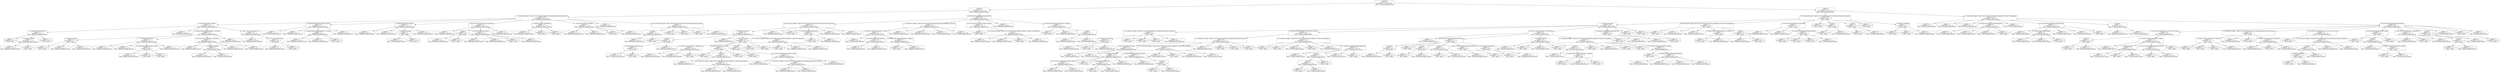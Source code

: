 digraph "дерево решений" {
	node [shape=box style=rounded]
	node1 [label="2. Возраст
samples = 555
distribution = [179, 189, 187]
label = злокачественная опухоль"]
	node2 [label="2. Возраст
samples = 225
distribution = [52, 20, 153]
label = доброкачественная опухоль"]
	node1 -> node2
	node3 [label="17. В течение последних 7 дней, как часто Вы практиковали умеренные физические нагрузки?
samples = 136
distribution = [23, 5, 108]
label = доброкачественная опухоль"]
	node2 -> node3
	node4 [label="29. Каков тип Вашего питания?
samples = 56
distribution = [10, 3, 43]
label = доброкачественная опухоль"]
	node3 -> node4
	node5 [label="5. В какой семье Вы выросли?
samples = 9
distribution = [3, 0, 6]
label = доброкачественная опухоль"]
	node4 -> node5
	node6 [label="samples = 1
distribution = [1, 0, 0]
label = норма"]
	node5 -> node6
	node7 [label="31. Количество родов
samples = 7
distribution = [1, 0, 6]
label = доброкачественная опухоль"]
	node5 -> node7
	node8 [label="samples = 6
distribution = [0, 0, 6]
label = доброкачественная опухоль"]
	node7 -> node8
	node9 [label="samples = 1
distribution = [1, 0, 0]
label = норма"]
	node7 -> node9
	node10 [label="samples = 1
distribution = [1, 0, 0]
label = норма"]
	node5 -> node10
	node11 [label="samples = 2
distribution = [0, 0, 2]
label = доброкачественная опухоль"]
	node4 -> node11
	node12 [label="13. Каковы Ваши взаимоотношения с соседями?
samples = 20
distribution = [5, 3, 12]
label = доброкачественная опухоль"]
	node4 -> node12
	node13 [label="31. Количество родов
samples = 3
distribution = [1, 1, 1]
label = норма"]
	node12 -> node13
	node14 [label="samples = 1
distribution = [1, 0, 0]
label = норма"]
	node13 -> node14
	node15 [label="samples = 1
distribution = [0, 0, 1]
label = доброкачественная опухоль"]
	node13 -> node15
	node16 [label="samples = 1
distribution = [0, 1, 0]
label = злокачественная опухоль"]
	node13 -> node16
	node17 [label="3. Семейное положение
samples = 9
distribution = [4, 0, 5]
label = доброкачественная опухоль"]
	node12 -> node17
	node18 [label="samples = 2
distribution = [0, 0, 2]
label = доброкачественная опухоль"]
	node17 -> node18
	node19 [label="samples = 1
distribution = [0, 0, 1]
label = доброкачественная опухоль"]
	node17 -> node19
	node20 [label="28. Каковы Ваши предпочтения в пище?
samples = 5
distribution = [4, 0, 1]
label = норма"]
	node17 -> node20
	node21 [label="samples = 1
distribution = [0, 0, 1]
label = доброкачественная опухоль"]
	node20 -> node21
	node22 [label="samples = 3
distribution = [3, 0, 0]
label = норма"]
	node20 -> node22
	node23 [label="samples = 1
distribution = [1, 0, 0]
label = норма"]
	node20 -> node23
	node24 [label="samples = 1
distribution = [0, 0, 1]
label = доброкачественная опухоль"]
	node17 -> node24
	node25 [label="14. Как часто Вы встречаетесь с друзьями?
samples = 7
distribution = [0, 2, 5]
label = доброкачественная опухоль"]
	node12 -> node25
	node26 [label="samples = 3
distribution = [0, 0, 3]
label = доброкачественная опухоль"]
	node25 -> node26
	node27 [label="3. Семейное положение
samples = 2
distribution = [0, 1, 1]
label = злокачественная опухоль"]
	node25 -> node27
	node28 [label="samples = 1
distribution = [0, 0, 1]
label = доброкачественная опухоль"]
	node27 -> node28
	node29 [label="samples = 1
distribution = [0, 1, 0]
label = злокачественная опухоль"]
	node27 -> node29
	node30 [label="samples = 1
distribution = [0, 0, 1]
label = доброкачественная опухоль"]
	node25 -> node30
	node31 [label="samples = 1
distribution = [0, 1, 0]
label = злокачественная опухоль"]
	node25 -> node31
	node32 [label="samples = 1
distribution = [0, 0, 1]
label = доброкачественная опухоль"]
	node12 -> node32
	node33 [label="pre20. Есть ответ на вопрос 20?
samples = 25
distribution = [2, 0, 23]
label = доброкачественная опухоль"]
	node4 -> node33
	node34 [label="samples = 21
distribution = [0, 0, 21]
label = доброкачественная опухоль"]
	node33 -> node34
	node35 [label="8. Есть ли у Вас дети (да/нет)?
samples = 4
distribution = [2, 0, 2]
label = норма"]
	node33 -> node35
	node36 [label="samples = 2
distribution = [0, 0, 2]
label = доброкачественная опухоль"]
	node35 -> node36
	node37 [label="samples = 2
distribution = [2, 0, 0]
label = норма"]
	node35 -> node37
	node38 [label="12. Сколько человек живут вместе с Вами?
samples = 15
distribution = [1, 1, 13]
label = доброкачественная опухоль"]
	node3 -> node38
	node39 [label="samples = 1
distribution = [0, 1, 0]
label = злокачественная опухоль"]
	node38 -> node39
	node40 [label="samples = 1
distribution = [0, 0, 1]
label = доброкачественная опухоль"]
	node38 -> node40
	node41 [label="13. Каковы Ваши взаимоотношения с соседями?
samples = 9
distribution = [1, 0, 8]
label = доброкачественная опухоль"]
	node38 -> node41
	node42 [label="samples = 3
distribution = [0, 0, 3]
label = доброкачественная опухоль"]
	node41 -> node42
	node43 [label="samples = 5
distribution = [0, 0, 5]
label = доброкачественная опухоль"]
	node41 -> node43
	node44 [label="samples = 1
distribution = [1, 0, 0]
label = норма"]
	node41 -> node44
	node45 [label="samples = 4
distribution = [0, 0, 4]
label = доброкачественная опухоль"]
	node38 -> node45
	node46 [label="29. Каков тип Вашего питания?
samples = 16
distribution = [1, 1, 14]
label = доброкачественная опухоль"]
	node3 -> node46
	node47 [label="samples = 2
distribution = [0, 0, 2]
label = доброкачественная опухоль"]
	node46 -> node47
	node48 [label="samples = 1
distribution = [0, 0, 1]
label = доброкачественная опухоль"]
	node46 -> node48
	node49 [label="3. Семейное положение
samples = 2
distribution = [1, 1, 0]
label = норма"]
	node46 -> node49
	node50 [label="samples = 1
distribution = [0, 1, 0]
label = злокачественная опухоль"]
	node49 -> node50
	node51 [label="samples = 1
distribution = [1, 0, 0]
label = норма"]
	node49 -> node51
	node52 [label="samples = 11
distribution = [0, 0, 11]
label = доброкачественная опухоль"]
	node46 -> node52
	node53 [label="14. Как часто Вы встречаетесь с друзьями?
samples = 16
distribution = [4, 0, 12]
label = доброкачественная опухоль"]
	node3 -> node53
	node54 [label="samples = 3
distribution = [0, 0, 3]
label = доброкачественная опухоль"]
	node53 -> node54
	node55 [label="2. Возраст
samples = 4
distribution = [3, 0, 1]
label = норма"]
	node53 -> node55
	node56 [label="samples = 1
distribution = [0, 0, 1]
label = доброкачественная опухоль"]
	node55 -> node56
	node57 [label="samples = 3
distribution = [3, 0, 0]
label = норма"]
	node55 -> node57
	node58 [label="29. Каков тип Вашего питания?
samples = 4
distribution = [1, 0, 3]
label = доброкачественная опухоль"]
	node53 -> node58
	node59 [label="samples = 1
distribution = [0, 0, 1]
label = доброкачественная опухоль"]
	node58 -> node59
	node60 [label="samples = 1
distribution = [0, 0, 1]
label = доброкачественная опухоль"]
	node58 -> node60
	node61 [label="samples = 1
distribution = [1, 0, 0]
label = норма"]
	node58 -> node61
	node62 [label="samples = 1
distribution = [0, 0, 1]
label = доброкачественная опухоль"]
	node58 -> node62
	node63 [label="samples = 5
distribution = [0, 0, 5]
label = доброкачественная опухоль"]
	node53 -> node63
	node64 [label="19. Уровень Вашего образования?
samples = 11
distribution = [2, 0, 9]
label = доброкачественная опухоль"]
	node3 -> node64
	node65 [label="samples = 9
distribution = [0, 0, 9]
label = доброкачественная опухоль"]
	node64 -> node65
	node66 [label="samples = 1
distribution = [1, 0, 0]
label = норма"]
	node64 -> node66
	node67 [label="samples = 1
distribution = [1, 0, 0]
label = норма"]
	node64 -> node67
	node68 [label="29. Каков тип Вашего питания?
samples = 6
distribution = [1, 0, 5]
label = доброкачественная опухоль"]
	node3 -> node68
	node69 [label="samples = 2
distribution = [0, 0, 2]
label = доброкачественная опухоль"]
	node68 -> node69
	node70 [label="samples = 1
distribution = [0, 0, 1]
label = доброкачественная опухоль"]
	node68 -> node70
	node71 [label="samples = 1
distribution = [1, 0, 0]
label = норма"]
	node68 -> node71
	node72 [label="samples = 2
distribution = [0, 0, 2]
label = доброкачественная опухоль"]
	node68 -> node72
	node73 [label="samples = 5
distribution = [0, 0, 5]
label = доброкачественная опухоль"]
	node3 -> node73
	node74 [label="16. В течение последних 7 дней, как часто Вы практиковали тяжелые физические нагрузки?
samples = 11
distribution = [4, 0, 7]
label = доброкачественная опухоль"]
	node3 -> node74
	node75 [label="2. Возраст
samples = 4
distribution = [1, 0, 3]
label = доброкачественная опухоль"]
	node74 -> node75
	node76 [label="samples = 3
distribution = [0, 0, 3]
label = доброкачественная опухоль"]
	node75 -> node76
	node77 [label="samples = 1
distribution = [1, 0, 0]
label = норма"]
	node75 -> node77
	node78 [label="samples = 1
distribution = [1, 0, 0]
label = норма"]
	node74 -> node78
	node79 [label="samples = 1
distribution = [1, 0, 0]
label = норма"]
	node74 -> node79
	node80 [label="samples = 1
distribution = [1, 0, 0]
label = норма"]
	node74 -> node80
	node81 [label="samples = 4
distribution = [0, 0, 4]
label = доброкачественная опухоль"]
	node74 -> node81
	node82 [label="32. Количество прерванных беременностей
samples = 89
distribution = [29, 15, 45]
label = доброкачественная опухоль"]
	node2 -> node82
	node83 [label="16. В течение последних 7 дней, как часто Вы практиковали тяжелые физические нагрузки?
samples = 54
distribution = [22, 5, 27]
label = доброкачественная опухоль"]
	node82 -> node83
	node84 [label="3. Семейное положение
samples = 41
distribution = [15, 5, 21]
label = доброкачественная опухоль"]
	node83 -> node84
	node85 [label="2. Возраст
samples = 7
distribution = [4, 1, 2]
label = норма"]
	node84 -> node85
	node86 [label="5. В какой семье Вы выросли?
samples = 5
distribution = [4, 1, 0]
label = норма"]
	node85 -> node86
	node87 [label="samples = 1
distribution = [0, 1, 0]
label = злокачественная опухоль"]
	node86 -> node87
	node88 [label="samples = 4
distribution = [4, 0, 0]
label = норма"]
	node86 -> node88
	node89 [label="samples = 2
distribution = [0, 0, 2]
label = доброкачественная опухоль"]
	node85 -> node89
	node90 [label="samples = 6
distribution = [0, 0, 6]
label = доброкачественная опухоль"]
	node84 -> node90
	node91 [label="31. Количество родов
samples = 23
distribution = [10, 4, 9]
label = норма"]
	node84 -> node91
	node92 [label="14. Как часто Вы встречаетесь с друзьями?
samples = 5
distribution = [1, 0, 4]
label = доброкачественная опухоль"]
	node91 -> node92
	node93 [label="samples = 3
distribution = [0, 0, 3]
label = доброкачественная опухоль"]
	node92 -> node93
	node94 [label="samples = 1
distribution = [0, 0, 1]
label = доброкачественная опухоль"]
	node92 -> node94
	node95 [label="samples = 1
distribution = [1, 0, 0]
label = норма"]
	node92 -> node95
	node96 [label="29. Каков тип Вашего питания?
samples = 7
distribution = [3, 2, 2]
label = норма"]
	node91 -> node96
	node97 [label="samples = 1
distribution = [1, 0, 0]
label = норма"]
	node96 -> node97
	node98 [label="2. Возраст
samples = 4
distribution = [0, 2, 2]
label = злокачественная опухоль"]
	node96 -> node98
	node99 [label="samples = 1
distribution = [0, 0, 1]
label = доброкачественная опухоль"]
	node98 -> node99
	node100 [label="18. В течение последних 7 дней, как часто Вы ходили пешком минимум 10 минут без перерыва?
samples = 3
distribution = [0, 2, 1]
label = злокачественная опухоль"]
	node98 -> node100
	node101 [label="samples = 1
distribution = [0, 0, 1]
label = доброкачественная опухоль"]
	node100 -> node101
	node102 [label="samples = 2
distribution = [0, 2, 0]
label = злокачественная опухоль"]
	node100 -> node102
	node103 [label="samples = 2
distribution = [2, 0, 0]
label = норма"]
	node96 -> node103
	node104 [label="2. Возраст
samples = 8
distribution = [3, 2, 3]
label = норма"]
	node91 -> node104
	node105 [label="samples = 3
distribution = [3, 0, 0]
label = норма"]
	node104 -> node105
	node106 [label="12. Сколько человек живут вместе с Вами?
samples = 5
distribution = [0, 2, 3]
label = доброкачественная опухоль"]
	node104 -> node106
	node107 [label="samples = 1
distribution = [0, 1, 0]
label = злокачественная опухоль"]
	node106 -> node107
	node108 [label="17. В течение последних 7 дней, как часто Вы практиковали умеренные физические нагрузки?
samples = 2
distribution = [0, 1, 1]
label = злокачественная опухоль"]
	node106 -> node108
	node109 [label="samples = 1
distribution = [0, 0, 1]
label = доброкачественная опухоль"]
	node108 -> node109
	node110 [label="samples = 1
distribution = [0, 1, 0]
label = злокачественная опухоль"]
	node108 -> node110
	node111 [label="samples = 2
distribution = [0, 0, 2]
label = доброкачественная опухоль"]
	node106 -> node111
	node112 [label="samples = 2
distribution = [2, 0, 0]
label = норма"]
	node91 -> node112
	node113 [label="samples = 1
distribution = [1, 0, 0]
label = норма"]
	node91 -> node113
	node114 [label="18. В течение последних 7 дней, как часто Вы ходили пешком минимум 10 минут без перерыва?
samples = 5
distribution = [1, 0, 4]
label = доброкачественная опухоль"]
	node84 -> node114
	node115 [label="samples = 1
distribution = [1, 0, 0]
label = норма"]
	node114 -> node115
	node116 [label="samples = 1
distribution = [0, 0, 1]
label = доброкачественная опухоль"]
	node114 -> node116
	node117 [label="samples = 3
distribution = [0, 0, 3]
label = доброкачественная опухоль"]
	node114 -> node117
	node118 [label="samples = 2
distribution = [0, 0, 2]
label = доброкачественная опухоль"]
	node83 -> node118
	node119 [label="samples = 5
distribution = [5, 0, 0]
label = норма"]
	node83 -> node119
	node120 [label="19. Уровень Вашего образования?
samples = 3
distribution = [2, 0, 1]
label = норма"]
	node83 -> node120
	node121 [label="samples = 2
distribution = [2, 0, 0]
label = норма"]
	node120 -> node121
	node122 [label="samples = 1
distribution = [0, 0, 1]
label = доброкачественная опухоль"]
	node120 -> node122
	node123 [label="samples = 1
distribution = [0, 0, 1]
label = доброкачественная опухоль"]
	node83 -> node123
	node124 [label="samples = 2
distribution = [0, 0, 2]
label = доброкачественная опухоль"]
	node83 -> node124
	node125 [label="17. В течение последних 7 дней, как часто Вы практиковали умеренные физические нагрузки?
samples = 18
distribution = [1, 8, 9]
label = доброкачественная опухоль"]
	node82 -> node125
	node126 [label="12. Сколько человек живут вместе с Вами?
samples = 9
distribution = [1, 5, 3]
label = злокачественная опухоль"]
	node125 -> node126
	node127 [label="samples = 1
distribution = [0, 1, 0]
label = злокачественная опухоль"]
	node126 -> node127
	node128 [label="19. Уровень Вашего образования?
samples = 5
distribution = [0, 4, 1]
label = злокачественная опухоль"]
	node126 -> node128
	node129 [label="samples = 4
distribution = [0, 4, 0]
label = злокачественная опухоль"]
	node128 -> node129
	node130 [label="samples = 1
distribution = [0, 0, 1]
label = доброкачественная опухоль"]
	node128 -> node130
	node131 [label="13. Каковы Ваши взаимоотношения с соседями?
samples = 3
distribution = [1, 0, 2]
label = доброкачественная опухоль"]
	node126 -> node131
	node132 [label="samples = 1
distribution = [1, 0, 0]
label = норма"]
	node131 -> node132
	node133 [label="samples = 2
distribution = [0, 0, 2]
label = доброкачественная опухоль"]
	node131 -> node133
	node134 [label="samples = 1
distribution = [0, 0, 1]
label = доброкачественная опухоль"]
	node125 -> node134
	node135 [label="samples = 5
distribution = [0, 0, 5]
label = доброкачественная опухоль"]
	node125 -> node135
	node136 [label="samples = 2
distribution = [0, 2, 0]
label = злокачественная опухоль"]
	node125 -> node136
	node137 [label="samples = 1
distribution = [0, 1, 0]
label = злокачественная опухоль"]
	node125 -> node137
	node138 [label="15. Есть ли у Вас домашние питомцы (да/нет)?
samples = 11
distribution = [5, 0, 6]
label = доброкачественная опухоль"]
	node82 -> node138
	node139 [label="samples = 4
distribution = [4, 0, 0]
label = норма"]
	node138 -> node139
	node140 [label="18. В течение последних 7 дней, как часто Вы ходили пешком минимум 10 минут без перерыва?
samples = 7
distribution = [1, 0, 6]
label = доброкачественная опухоль"]
	node138 -> node140
	node141 [label="samples = 1
distribution = [0, 0, 1]
label = доброкачественная опухоль"]
	node140 -> node141
	node142 [label="samples = 1
distribution = [0, 0, 1]
label = доброкачественная опухоль"]
	node140 -> node142
	node143 [label="samples = 1
distribution = [1, 0, 0]
label = норма"]
	node140 -> node143
	node144 [label="samples = 4
distribution = [0, 0, 4]
label = доброкачественная опухоль"]
	node140 -> node144
	node145 [label="samples = 1
distribution = [0, 0, 1]
label = доброкачественная опухоль"]
	node82 -> node145
	node146 [label="13. Каковы Ваши взаимоотношения с соседями?
samples = 5
distribution = [1, 2, 2]
label = злокачественная опухоль"]
	node82 -> node146
	node147 [label="samples = 1
distribution = [1, 0, 0]
label = норма"]
	node146 -> node147
	node148 [label="samples = 1
distribution = [0, 0, 1]
label = доброкачественная опухоль"]
	node146 -> node148
	node149 [label="2. Возраст
samples = 3
distribution = [0, 2, 1]
label = злокачественная опухоль"]
	node146 -> node149
	node150 [label="samples = 1
distribution = [0, 0, 1]
label = доброкачественная опухоль"]
	node149 -> node150
	node151 [label="samples = 2
distribution = [0, 2, 0]
label = злокачественная опухоль"]
	node149 -> node151
	node152 [label="2. Возраст
samples = 330
distribution = [127, 169, 34]
label = злокачественная опухоль"]
	node1 -> node152
	node153 [label="16. В течение последних 7 дней, как часто Вы практиковали тяжелые физические нагрузки?
samples = 195
distribution = [88, 76, 31]
label = норма"]
	node152 -> node153
	node154 [label="31. Количество родов
samples = 156
distribution = [62, 70, 24]
label = злокачественная опухоль"]
	node153 -> node154
	node155 [label="17. В течение последних 7 дней, как часто Вы практиковали умеренные физические нагрузки?
samples = 14
distribution = [9, 0, 5]
label = норма"]
	node154 -> node155
	node156 [label="3. Семейное положение
samples = 6
distribution = [4, 0, 2]
label = норма"]
	node155 -> node156
	node157 [label="samples = 1
distribution = [0, 0, 1]
label = доброкачественная опухоль"]
	node156 -> node157
	node158 [label="samples = 4
distribution = [4, 0, 0]
label = норма"]
	node156 -> node158
	node159 [label="samples = 1
distribution = [0, 0, 1]
label = доброкачественная опухоль"]
	node156 -> node159
	node160 [label="samples = 1
distribution = [1, 0, 0]
label = норма"]
	node155 -> node160
	node161 [label="samples = 2
distribution = [2, 0, 0]
label = норма"]
	node155 -> node161
	node162 [label="samples = 2
distribution = [2, 0, 0]
label = норма"]
	node155 -> node162
	node163 [label="samples = 3
distribution = [0, 0, 3]
label = доброкачественная опухоль"]
	node155 -> node163
	node164 [label="22. Как долго Вы проживаете в этом месте (в годах)?
samples = 68
distribution = [18, 36, 14]
label = злокачественная опухоль"]
	node154 -> node164
	node165 [label="17. В течение последних 7 дней, как часто Вы практиковали умеренные физические нагрузки?
samples = 36
distribution = [10, 13, 13]
label = злокачественная опухоль"]
	node164 -> node165
	node166 [label="29. Каков тип Вашего питания?
samples = 24
distribution = [3, 10, 11]
label = доброкачественная опухоль"]
	node165 -> node166
	node167 [label="samples = 5
distribution = [0, 5, 0]
label = злокачественная опухоль"]
	node166 -> node167
	node168 [label="samples = 1
distribution = [0, 1, 0]
label = злокачественная опухоль"]
	node166 -> node168
	node169 [label="3. Семейное положение
samples = 13
distribution = [2, 3, 8]
label = доброкачественная опухоль"]
	node166 -> node169
	node170 [label="15. Есть ли у Вас домашние питомцы (да/нет)?
samples = 3
distribution = [0, 1, 2]
label = доброкачественная опухоль"]
	node169 -> node170
	node171 [label="samples = 2
distribution = [0, 0, 2]
label = доброкачественная опухоль"]
	node170 -> node171
	node172 [label="samples = 1
distribution = [0, 1, 0]
label = злокачественная опухоль"]
	node170 -> node172
	node173 [label="samples = 1
distribution = [1, 0, 0]
label = норма"]
	node169 -> node173
	node174 [label="5. В какой семье Вы выросли?
samples = 3
distribution = [1, 2, 0]
label = злокачественная опухоль"]
	node169 -> node174
	node175 [label="samples = 1
distribution = [1, 0, 0]
label = норма"]
	node174 -> node175
	node176 [label="samples = 2
distribution = [0, 2, 0]
label = злокачественная опухоль"]
	node174 -> node176
	node177 [label="samples = 6
distribution = [0, 0, 6]
label = доброкачественная опухоль"]
	node169 -> node177
	node178 [label="28. Каковы Ваши предпочтения в пище?
samples = 5
distribution = [1, 1, 3]
label = доброкачественная опухоль"]
	node166 -> node178
	node179 [label="samples = 3
distribution = [0, 0, 3]
label = доброкачественная опухоль"]
	node178 -> node179
	node180 [label="2. Возраст
samples = 2
distribution = [1, 1, 0]
label = норма"]
	node178 -> node180
	node181 [label="samples = 1
distribution = [1, 0, 0]
label = норма"]
	node180 -> node181
	node182 [label="samples = 1
distribution = [0, 1, 0]
label = злокачественная опухоль"]
	node180 -> node182
	node183 [label="18. В течение последних 7 дней, как часто Вы ходили пешком минимум 10 минут без перерыва?
samples = 5
distribution = [1, 3, 1]
label = злокачественная опухоль"]
	node165 -> node183
	node184 [label="samples = 1
distribution = [0, 1, 0]
label = злокачественная опухоль"]
	node183 -> node184
	node185 [label="samples = 1
distribution = [1, 0, 0]
label = норма"]
	node183 -> node185
	node186 [label="samples = 1
distribution = [0, 0, 1]
label = доброкачественная опухоль"]
	node183 -> node186
	node187 [label="samples = 2
distribution = [0, 2, 0]
label = злокачественная опухоль"]
	node183 -> node187
	node188 [label="samples = 1
distribution = [0, 0, 1]
label = доброкачественная опухоль"]
	node165 -> node188
	node189 [label="samples = 3
distribution = [3, 0, 0]
label = норма"]
	node165 -> node189
	node190 [label="samples = 2
distribution = [2, 0, 0]
label = норма"]
	node165 -> node190
	node191 [label="samples = 1
distribution = [1, 0, 0]
label = норма"]
	node165 -> node191
	node192 [label="18. В течение последних 7 дней, как часто Вы ходили пешком минимум 10 минут без перерыва?
samples = 32
distribution = [8, 23, 1]
label = злокачественная опухоль"]
	node164 -> node192
	node193 [label="samples = 1
distribution = [1, 0, 0]
label = норма"]
	node192 -> node193
	node194 [label="samples = 1
distribution = [1, 0, 0]
label = норма"]
	node192 -> node194
	node195 [label="samples = 3
distribution = [0, 3, 0]
label = злокачественная опухоль"]
	node192 -> node195
	node196 [label="samples = 1
distribution = [1, 0, 0]
label = норма"]
	node192 -> node196
	node197 [label="samples = 1
distribution = [0, 0, 1]
label = доброкачественная опухоль"]
	node192 -> node197
	node198 [label="32. Количество прерванных беременностей
samples = 25
distribution = [5, 20, 0]
label = злокачественная опухоль"]
	node192 -> node198
	node199 [label="samples = 8
distribution = [0, 8, 0]
label = злокачественная опухоль"]
	node198 -> node199
	node200 [label="2. Возраст
samples = 11
distribution = [4, 7, 0]
label = злокачественная опухоль"]
	node198 -> node200
	node201 [label="2. Возраст
samples = 8
distribution = [1, 7, 0]
label = злокачественная опухоль"]
	node200 -> node201
	node202 [label="samples = 1
distribution = [1, 0, 0]
label = норма"]
	node201 -> node202
	node203 [label="samples = 7
distribution = [0, 7, 0]
label = злокачественная опухоль"]
	node201 -> node203
	node204 [label="samples = 3
distribution = [3, 0, 0]
label = норма"]
	node200 -> node204
	node205 [label="samples = 5
distribution = [0, 5, 0]
label = злокачественная опухоль"]
	node198 -> node205
	node206 [label="samples = 1
distribution = [1, 0, 0]
label = норма"]
	node198 -> node206
	node207 [label="14. Как часто Вы встречаетесь с друзьями?
samples = 64
distribution = [28, 31, 5]
label = злокачественная опухоль"]
	node154 -> node207
	node208 [label="samples = 4
distribution = [0, 4, 0]
label = злокачественная опухоль"]
	node207 -> node208
	node209 [label="32. Количество прерванных беременностей
samples = 19
distribution = [12, 3, 4]
label = норма"]
	node207 -> node209
	node210 [label="2. Возраст
samples = 3
distribution = [2, 0, 1]
label = норма"]
	node209 -> node210
	node211 [label="samples = 1
distribution = [0, 0, 1]
label = доброкачественная опухоль"]
	node210 -> node211
	node212 [label="samples = 2
distribution = [2, 0, 0]
label = норма"]
	node210 -> node212
	node213 [label="samples = 3
distribution = [3, 0, 0]
label = норма"]
	node209 -> node213
	node214 [label="2. Возраст
samples = 3
distribution = [2, 0, 1]
label = норма"]
	node209 -> node214
	node215 [label="samples = 2
distribution = [2, 0, 0]
label = норма"]
	node214 -> node215
	node216 [label="samples = 1
distribution = [0, 0, 1]
label = доброкачественная опухоль"]
	node214 -> node216
	node217 [label="2. Возраст
samples = 4
distribution = [1, 3, 0]
label = злокачественная опухоль"]
	node209 -> node217
	node218 [label="samples = 1
distribution = [1, 0, 0]
label = норма"]
	node217 -> node218
	node219 [label="samples = 3
distribution = [0, 3, 0]
label = злокачественная опухоль"]
	node217 -> node219
	node220 [label="15. Есть ли у Вас домашние питомцы (да/нет)?
samples = 3
distribution = [2, 0, 1]
label = норма"]
	node209 -> node220
	node221 [label="samples = 1
distribution = [0, 0, 1]
label = доброкачественная опухоль"]
	node220 -> node221
	node222 [label="samples = 2
distribution = [2, 0, 0]
label = норма"]
	node220 -> node222
	node223 [label="5. В какой семье Вы выросли?
samples = 3
distribution = [2, 0, 1]
label = норма"]
	node209 -> node223
	node224 [label="samples = 2
distribution = [2, 0, 0]
label = норма"]
	node223 -> node224
	node225 [label="samples = 1
distribution = [0, 0, 1]
label = доброкачественная опухоль"]
	node223 -> node225
	node226 [label="3. Семейное положение
samples = 24
distribution = [9, 15, 0]
label = злокачественная опухоль"]
	node207 -> node226
	node227 [label="samples = 2
distribution = [0, 2, 0]
label = злокачественная опухоль"]
	node226 -> node227
	node228 [label="samples = 3
distribution = [3, 0, 0]
label = норма"]
	node226 -> node228
	node229 [label="samples = 2
distribution = [0, 2, 0]
label = злокачественная опухоль"]
	node226 -> node229
	node230 [label="samples = 2
distribution = [2, 0, 0]
label = норма"]
	node226 -> node230
	node231 [label="2. Возраст
samples = 15
distribution = [4, 11, 0]
label = злокачественная опухоль"]
	node226 -> node231
	node232 [label="samples = 9
distribution = [0, 9, 0]
label = злокачественная опухоль"]
	node231 -> node232
	node233 [label="13. Каковы Ваши взаимоотношения с соседями?
samples = 6
distribution = [4, 2, 0]
label = норма"]
	node231 -> node233
	node234 [label="samples = 3
distribution = [3, 0, 0]
label = норма"]
	node233 -> node234
	node235 [label="samples = 2
distribution = [0, 2, 0]
label = злокачественная опухоль"]
	node233 -> node235
	node236 [label="samples = 1
distribution = [1, 0, 0]
label = норма"]
	node233 -> node236
	node237 [label="18. В течение последних 7 дней, как часто Вы ходили пешком минимум 10 минут без перерыва?
samples = 17
distribution = [7, 9, 1]
label = злокачественная опухоль"]
	node207 -> node237
	node238 [label="samples = 2
distribution = [2, 0, 0]
label = норма"]
	node237 -> node238
	node239 [label="samples = 4
distribution = [0, 4, 0]
label = злокачественная опухоль"]
	node237 -> node239
	node240 [label="samples = 2
distribution = [2, 0, 0]
label = норма"]
	node237 -> node240
	node241 [label="samples = 1
distribution = [1, 0, 0]
label = норма"]
	node237 -> node241
	node242 [label="28. Каковы Ваши предпочтения в пище?
samples = 8
distribution = [2, 5, 1]
label = злокачественная опухоль"]
	node237 -> node242
	node243 [label="samples = 2
distribution = [2, 0, 0]
label = норма"]
	node242 -> node243
	node244 [label="32. Количество прерванных беременностей
samples = 6
distribution = [0, 5, 1]
label = злокачественная опухоль"]
	node242 -> node244
	node245 [label="samples = 1
distribution = [0, 1, 0]
label = злокачественная опухоль"]
	node244 -> node245
	node246 [label="samples = 1
distribution = [0, 0, 1]
label = доброкачественная опухоль"]
	node244 -> node246
	node247 [label="samples = 1
distribution = [0, 1, 0]
label = злокачественная опухоль"]
	node244 -> node247
	node248 [label="samples = 3
distribution = [0, 3, 0]
label = злокачественная опухоль"]
	node244 -> node248
	node249 [label="32. Количество прерванных беременностей
samples = 8
distribution = [5, 3, 0]
label = норма"]
	node154 -> node249
	node250 [label="samples = 2
distribution = [2, 0, 0]
label = норма"]
	node249 -> node250
	node251 [label="samples = 1
distribution = [0, 1, 0]
label = злокачественная опухоль"]
	node249 -> node251
	node252 [label="samples = 2
distribution = [0, 2, 0]
label = злокачественная опухоль"]
	node249 -> node252
	node253 [label="samples = 3
distribution = [3, 0, 0]
label = норма"]
	node249 -> node253
	node254 [label="samples = 1
distribution = [1, 0, 0]
label = норма"]
	node154 -> node254
	node255 [label="samples = 1
distribution = [1, 0, 0]
label = норма"]
	node154 -> node255
	node256 [label="18. В течение последних 7 дней, как часто Вы ходили пешком минимум 10 минут без перерыва?
samples = 9
distribution = [4, 2, 3]
label = норма"]
	node153 -> node256
	node257 [label="samples = 1
distribution = [1, 0, 0]
label = норма"]
	node256 -> node257
	node258 [label="samples = 2
distribution = [0, 2, 0]
label = злокачественная опухоль"]
	node256 -> node258
	node259 [label="samples = 1
distribution = [0, 0, 1]
label = доброкачественная опухоль"]
	node256 -> node259
	node260 [label="13. Каковы Ваши взаимоотношения с соседями?
samples = 2
distribution = [1, 0, 1]
label = норма"]
	node256 -> node260
	node261 [label="samples = 1
distribution = [1, 0, 0]
label = норма"]
	node260 -> node261
	node262 [label="samples = 1
distribution = [0, 0, 1]
label = доброкачественная опухоль"]
	node260 -> node262
	node263 [label="2. Возраст
samples = 3
distribution = [2, 0, 1]
label = норма"]
	node256 -> node263
	node264 [label="samples = 1
distribution = [0, 0, 1]
label = доброкачественная опухоль"]
	node263 -> node264
	node265 [label="samples = 2
distribution = [2, 0, 0]
label = норма"]
	node263 -> node265
	node266 [label="14. Как часто Вы встречаетесь с друзьями?
samples = 7
distribution = [3, 1, 3]
label = норма"]
	node153 -> node266
	node267 [label="samples = 1
distribution = [0, 0, 1]
label = доброкачественная опухоль"]
	node266 -> node267
	node268 [label="samples = 2
distribution = [0, 0, 2]
label = доброкачественная опухоль"]
	node266 -> node268
	node269 [label="32. Количество прерванных беременностей
samples = 4
distribution = [3, 1, 0]
label = норма"]
	node266 -> node269
	node270 [label="samples = 1
distribution = [1, 0, 0]
label = норма"]
	node269 -> node270
	node271 [label="samples = 1
distribution = [1, 0, 0]
label = норма"]
	node269 -> node271
	node272 [label="samples = 1
distribution = [1, 0, 0]
label = норма"]
	node269 -> node272
	node273 [label="samples = 1
distribution = [0, 1, 0]
label = злокачественная опухоль"]
	node269 -> node273
	node274 [label="samples = 6
distribution = [6, 0, 0]
label = норма"]
	node153 -> node274
	node275 [label="2. Возраст
samples = 2
distribution = [1, 1, 0]
label = норма"]
	node153 -> node275
	node276 [label="samples = 1
distribution = [1, 0, 0]
label = норма"]
	node275 -> node276
	node277 [label="samples = 1
distribution = [0, 1, 0]
label = злокачественная опухоль"]
	node275 -> node277
	node278 [label="2. Возраст
samples = 9
distribution = [7, 2, 0]
label = норма"]
	node153 -> node278
	node279 [label="samples = 7
distribution = [7, 0, 0]
label = норма"]
	node278 -> node279
	node280 [label="samples = 2
distribution = [0, 2, 0]
label = злокачественная опухоль"]
	node278 -> node280
	node281 [label="samples = 1
distribution = [1, 0, 0]
label = норма"]
	node153 -> node281
	node282 [label="3. Семейное положение
samples = 5
distribution = [4, 0, 1]
label = норма"]
	node153 -> node282
	node283 [label="samples = 2
distribution = [2, 0, 0]
label = норма"]
	node282 -> node283
	node284 [label="samples = 2
distribution = [2, 0, 0]
label = норма"]
	node282 -> node284
	node285 [label="samples = 1
distribution = [0, 0, 1]
label = доброкачественная опухоль"]
	node282 -> node285
	node286 [label="18. В течение последних 7 дней, как часто Вы ходили пешком минимум 10 минут без перерыва?
samples = 135
distribution = [39, 93, 3]
label = злокачественная опухоль"]
	node152 -> node286
	node287 [label="samples = 5
distribution = [0, 5, 0]
label = злокачественная опухоль"]
	node286 -> node287
	node288 [label="samples = 3
distribution = [0, 3, 0]
label = злокачественная опухоль"]
	node286 -> node288
	node289 [label="samples = 3
distribution = [0, 3, 0]
label = злокачественная опухоль"]
	node286 -> node289
	node290 [label="32. Количество прерванных беременностей
samples = 6
distribution = [1, 5, 0]
label = злокачественная опухоль"]
	node286 -> node290
	node291 [label="samples = 1
distribution = [0, 1, 0]
label = злокачественная опухоль"]
	node290 -> node291
	node292 [label="samples = 3
distribution = [0, 3, 0]
label = злокачественная опухоль"]
	node290 -> node292
	node293 [label="samples = 1
distribution = [0, 1, 0]
label = злокачественная опухоль"]
	node290 -> node293
	node294 [label="samples = 1
distribution = [1, 0, 0]
label = норма"]
	node290 -> node294
	node295 [label="samples = 7
distribution = [0, 7, 0]
label = злокачественная опухоль"]
	node286 -> node295
	node296 [label="32. Количество прерванных беременностей
samples = 21
distribution = [4, 17, 0]
label = злокачественная опухоль"]
	node286 -> node296
	node297 [label="samples = 6
distribution = [0, 6, 0]
label = злокачественная опухоль"]
	node296 -> node297
	node298 [label="19. Уровень Вашего образования?
samples = 8
distribution = [3, 5, 0]
label = злокачественная опухоль"]
	node296 -> node298
	node299 [label="samples = 4
distribution = [0, 4, 0]
label = злокачественная опухоль"]
	node298 -> node299
	node300 [label="samples = 1
distribution = [0, 1, 0]
label = злокачественная опухоль"]
	node298 -> node300
	node301 [label="samples = 3
distribution = [3, 0, 0]
label = норма"]
	node298 -> node301
	node302 [label="samples = 5
distribution = [0, 5, 0]
label = злокачественная опухоль"]
	node296 -> node302
	node303 [label="samples = 1
distribution = [0, 1, 0]
label = злокачественная опухоль"]
	node296 -> node303
	node304 [label="samples = 1
distribution = [1, 0, 0]
label = норма"]
	node296 -> node304
	node305 [label="2. Возраст
samples = 4
distribution = [0, 3, 1]
label = злокачественная опухоль"]
	node286 -> node305
	node306 [label="samples = 1
distribution = [0, 0, 1]
label = доброкачественная опухоль"]
	node305 -> node306
	node307 [label="samples = 3
distribution = [0, 3, 0]
label = злокачественная опухоль"]
	node305 -> node307
	node308 [label="32. Количество прерванных беременностей
samples = 86
distribution = [34, 50, 2]
label = злокачественная опухоль"]
	node286 -> node308
	node309 [label="22. Как долго Вы проживаете в этом месте (в годах)?
samples = 19
distribution = [6, 12, 1]
label = злокачественная опухоль"]
	node308 -> node309
	node310 [label="2. Возраст
samples = 4
distribution = [3, 0, 1]
label = норма"]
	node309 -> node310
	node311 [label="samples = 3
distribution = [3, 0, 0]
label = норма"]
	node310 -> node311
	node312 [label="samples = 1
distribution = [0, 0, 1]
label = доброкачественная опухоль"]
	node310 -> node312
	node313 [label="12. Сколько человек живут вместе с Вами?
samples = 15
distribution = [3, 12, 0]
label = злокачественная опухоль"]
	node309 -> node313
	node314 [label="samples = 2
distribution = [0, 2, 0]
label = злокачественная опухоль"]
	node313 -> node314
	node315 [label="31. Количество родов
samples = 8
distribution = [1, 7, 0]
label = злокачественная опухоль"]
	node313 -> node315
	node316 [label="samples = 1
distribution = [0, 1, 0]
label = злокачественная опухоль"]
	node315 -> node316
	node317 [label="samples = 1
distribution = [1, 0, 0]
label = норма"]
	node315 -> node317
	node318 [label="samples = 6
distribution = [0, 6, 0]
label = злокачественная опухоль"]
	node315 -> node318
	node319 [label="15. Есть ли у Вас домашние питомцы (да/нет)?
samples = 4
distribution = [1, 3, 0]
label = злокачественная опухоль"]
	node313 -> node319
	node320 [label="samples = 1
distribution = [1, 0, 0]
label = норма"]
	node319 -> node320
	node321 [label="samples = 3
distribution = [0, 3, 0]
label = злокачественная опухоль"]
	node319 -> node321
	node322 [label="samples = 1
distribution = [1, 0, 0]
label = норма"]
	node313 -> node322
	node323 [label="17. В течение последних 7 дней, как часто Вы практиковали умеренные физические нагрузки?
samples = 17
distribution = [10, 7, 0]
label = норма"]
	node308 -> node323
	node324 [label="12. Сколько человек живут вместе с Вами?
samples = 8
distribution = [7, 1, 0]
label = норма"]
	node323 -> node324
	node325 [label="samples = 4
distribution = [4, 0, 0]
label = норма"]
	node324 -> node325
	node326 [label="samples = 2
distribution = [2, 0, 0]
label = норма"]
	node324 -> node326
	node327 [label="samples = 1
distribution = [1, 0, 0]
label = норма"]
	node324 -> node327
	node328 [label="samples = 1
distribution = [0, 1, 0]
label = злокачественная опухоль"]
	node324 -> node328
	node329 [label="samples = 1
distribution = [0, 1, 0]
label = злокачественная опухоль"]
	node323 -> node329
	node330 [label="samples = 2
distribution = [2, 0, 0]
label = норма"]
	node323 -> node330
	node331 [label="14. Как часто Вы встречаетесь с друзьями?
samples = 6
distribution = [1, 5, 0]
label = злокачественная опухоль"]
	node323 -> node331
	node332 [label="samples = 2
distribution = [0, 2, 0]
label = злокачественная опухоль"]
	node331 -> node332
	node333 [label="samples = 1
distribution = [1, 0, 0]
label = норма"]
	node331 -> node333
	node334 [label="samples = 3
distribution = [0, 3, 0]
label = злокачественная опухоль"]
	node331 -> node334
	node335 [label="22. Как долго Вы проживаете в этом месте (в годах)?
samples = 17
distribution = [5, 11, 1]
label = злокачественная опухоль"]
	node308 -> node335
	node336 [label="samples = 4
distribution = [4, 0, 0]
label = норма"]
	node335 -> node336
	node337 [label="16. В течение последних 7 дней, как часто Вы практиковали тяжелые физические нагрузки?
samples = 13
distribution = [1, 11, 1]
label = злокачественная опухоль"]
	node335 -> node337
	node338 [label="2. Возраст
samples = 11
distribution = [1, 10, 0]
label = злокачественная опухоль"]
	node337 -> node338
	node339 [label="3. Семейное положение
samples = 2
distribution = [1, 1, 0]
label = норма"]
	node338 -> node339
	node340 [label="samples = 1
distribution = [1, 0, 0]
label = норма"]
	node339 -> node340
	node341 [label="samples = 1
distribution = [0, 1, 0]
label = злокачественная опухоль"]
	node339 -> node341
	node342 [label="samples = 9
distribution = [0, 9, 0]
label = злокачественная опухоль"]
	node338 -> node342
	node343 [label="samples = 1
distribution = [0, 0, 1]
label = доброкачественная опухоль"]
	node337 -> node343
	node344 [label="samples = 1
distribution = [0, 1, 0]
label = злокачественная опухоль"]
	node337 -> node344
	node345 [label="28. Каковы Ваши предпочтения в пище?
samples = 12
distribution = [6, 6, 0]
label = норма"]
	node308 -> node345
	node346 [label="samples = 2
distribution = [2, 0, 0]
label = норма"]
	node345 -> node346
	node347 [label="2. Возраст
samples = 8
distribution = [2, 6, 0]
label = злокачественная опухоль"]
	node345 -> node347
	node348 [label="samples = 5
distribution = [0, 5, 0]
label = злокачественная опухоль"]
	node347 -> node348
	node349 [label="12. Сколько человек живут вместе с Вами?
samples = 3
distribution = [2, 1, 0]
label = норма"]
	node347 -> node349
	node350 [label="samples = 2
distribution = [2, 0, 0]
label = норма"]
	node349 -> node350
	node351 [label="samples = 1
distribution = [0, 1, 0]
label = злокачественная опухоль"]
	node349 -> node351
	node352 [label="samples = 2
distribution = [2, 0, 0]
label = норма"]
	node345 -> node352
	node353 [label="14. Как часто Вы встречаетесь с друзьями?
samples = 10
distribution = [3, 7, 0]
label = злокачественная опухоль"]
	node308 -> node353
	node354 [label="samples = 4
distribution = [0, 4, 0]
label = злокачественная опухоль"]
	node353 -> node354
	node355 [label="samples = 2
distribution = [2, 0, 0]
label = норма"]
	node353 -> node355
	node356 [label="samples = 2
distribution = [0, 2, 0]
label = злокачественная опухоль"]
	node353 -> node356
	node357 [label="2. Возраст
samples = 2
distribution = [1, 1, 0]
label = норма"]
	node353 -> node357
	node358 [label="samples = 1
distribution = [1, 0, 0]
label = норма"]
	node357 -> node358
	node359 [label="samples = 1
distribution = [0, 1, 0]
label = злокачественная опухоль"]
	node357 -> node359
	node360 [label="2. Возраст
samples = 4
distribution = [3, 1, 0]
label = норма"]
	node308 -> node360
	node361 [label="samples = 1
distribution = [0, 1, 0]
label = злокачественная опухоль"]
	node360 -> node361
	node362 [label="samples = 3
distribution = [3, 0, 0]
label = норма"]
	node360 -> node362
	node363 [label="samples = 2
distribution = [0, 2, 0]
label = злокачественная опухоль"]
	node308 -> node363
	node364 [label="samples = 1
distribution = [1, 0, 0]
label = норма"]
	node308 -> node364
	node365 [label="samples = 4
distribution = [0, 4, 0]
label = злокачественная опухоль"]
	node308 -> node365
}
